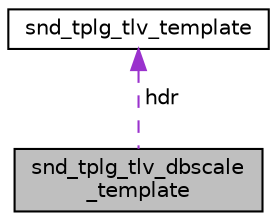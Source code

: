 digraph "snd_tplg_tlv_dbscale_template"
{
  edge [fontname="Helvetica",fontsize="10",labelfontname="Helvetica",labelfontsize="10"];
  node [fontname="Helvetica",fontsize="10",shape=record];
  Node1 [label="snd_tplg_tlv_dbscale\l_template",height=0.2,width=0.4,color="black", fillcolor="grey75", style="filled", fontcolor="black"];
  Node2 -> Node1 [dir="back",color="darkorchid3",fontsize="10",style="dashed",label=" hdr" ,fontname="Helvetica"];
  Node2 [label="snd_tplg_tlv_template",height=0.2,width=0.4,color="black", fillcolor="white", style="filled",URL="$structsnd__tplg__tlv__template.html",tooltip="Template type for all TLV objects. "];
}
